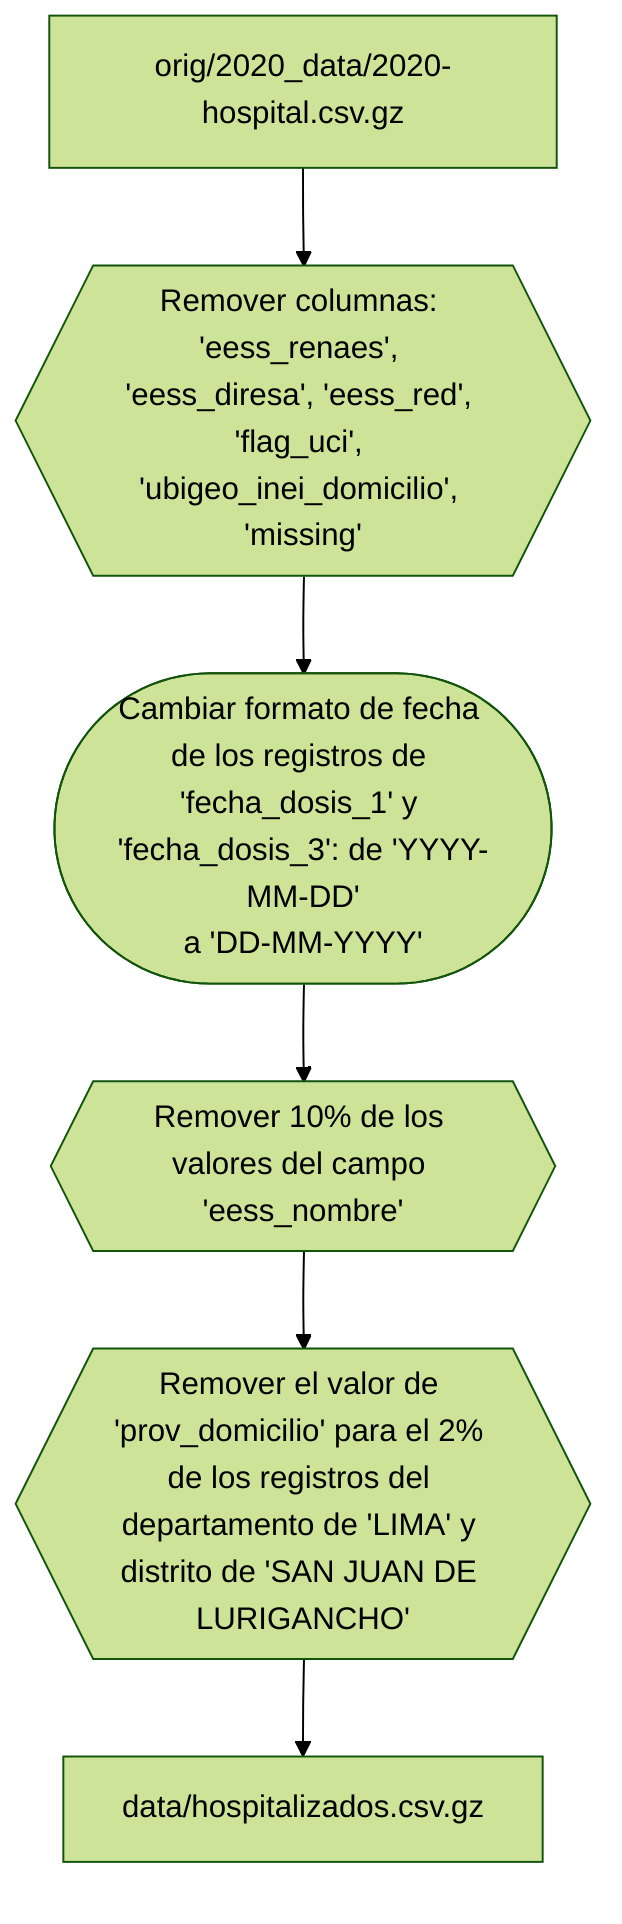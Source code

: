 %%{init: {'theme':'forest'}}%%
graph TD
    A["orig/2020_data/2020-hospital.csv.gz"] --> B{{"Remover columnas: 'eess_renaes', 'eess_diresa', 'eess_red', 'flag_uci', 'ubigeo_inei_domicilio', 'missing'"}}
    B --> C(["Cambiar formato de fecha de los registros de 'fecha_dosis_1' y 'fecha_dosis_3': de 'YYYY-MM-DD'<br>a 'DD-MM-YYYY'"])
    C --> D{{"Remover 10% de los valores del campo 'eess_nombre'"}}
    D --> E{{"Remover el valor de 'prov_domicilio' para el 2% de los registros del departamento de 'LIMA' y distrito de 'SAN JUAN DE LURIGANCHO'"}}
    E --> F["data/hospitalizados.csv.gz"]